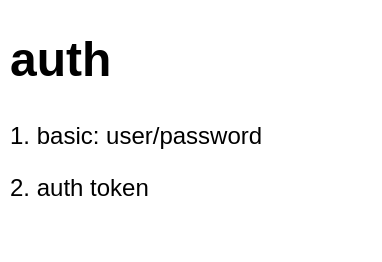 <mxfile>
    <diagram id="vcJlX0Jo0Vz907WaTyKI" name="Page-1">
        <mxGraphModel dx="555" dy="375" grid="1" gridSize="10" guides="1" tooltips="1" connect="1" arrows="1" fold="1" page="1" pageScale="1" pageWidth="850" pageHeight="1100" math="0" shadow="0">
            <root>
                <mxCell id="0"/>
                <mxCell id="1" parent="0"/>
                <mxCell id="3" value="&lt;h1&gt;auth&lt;/h1&gt;&lt;p&gt;1. basic: user/password&lt;/p&gt;&lt;p&gt;2. auth token&lt;/p&gt;&lt;p&gt;&lt;br&gt;&lt;/p&gt;" style="text;html=1;strokeColor=none;fillColor=none;spacing=5;spacingTop=-20;whiteSpace=wrap;overflow=hidden;rounded=0;" vertex="1" parent="1">
                    <mxGeometry x="250" y="170" width="190" height="120" as="geometry"/>
                </mxCell>
            </root>
        </mxGraphModel>
    </diagram>
</mxfile>